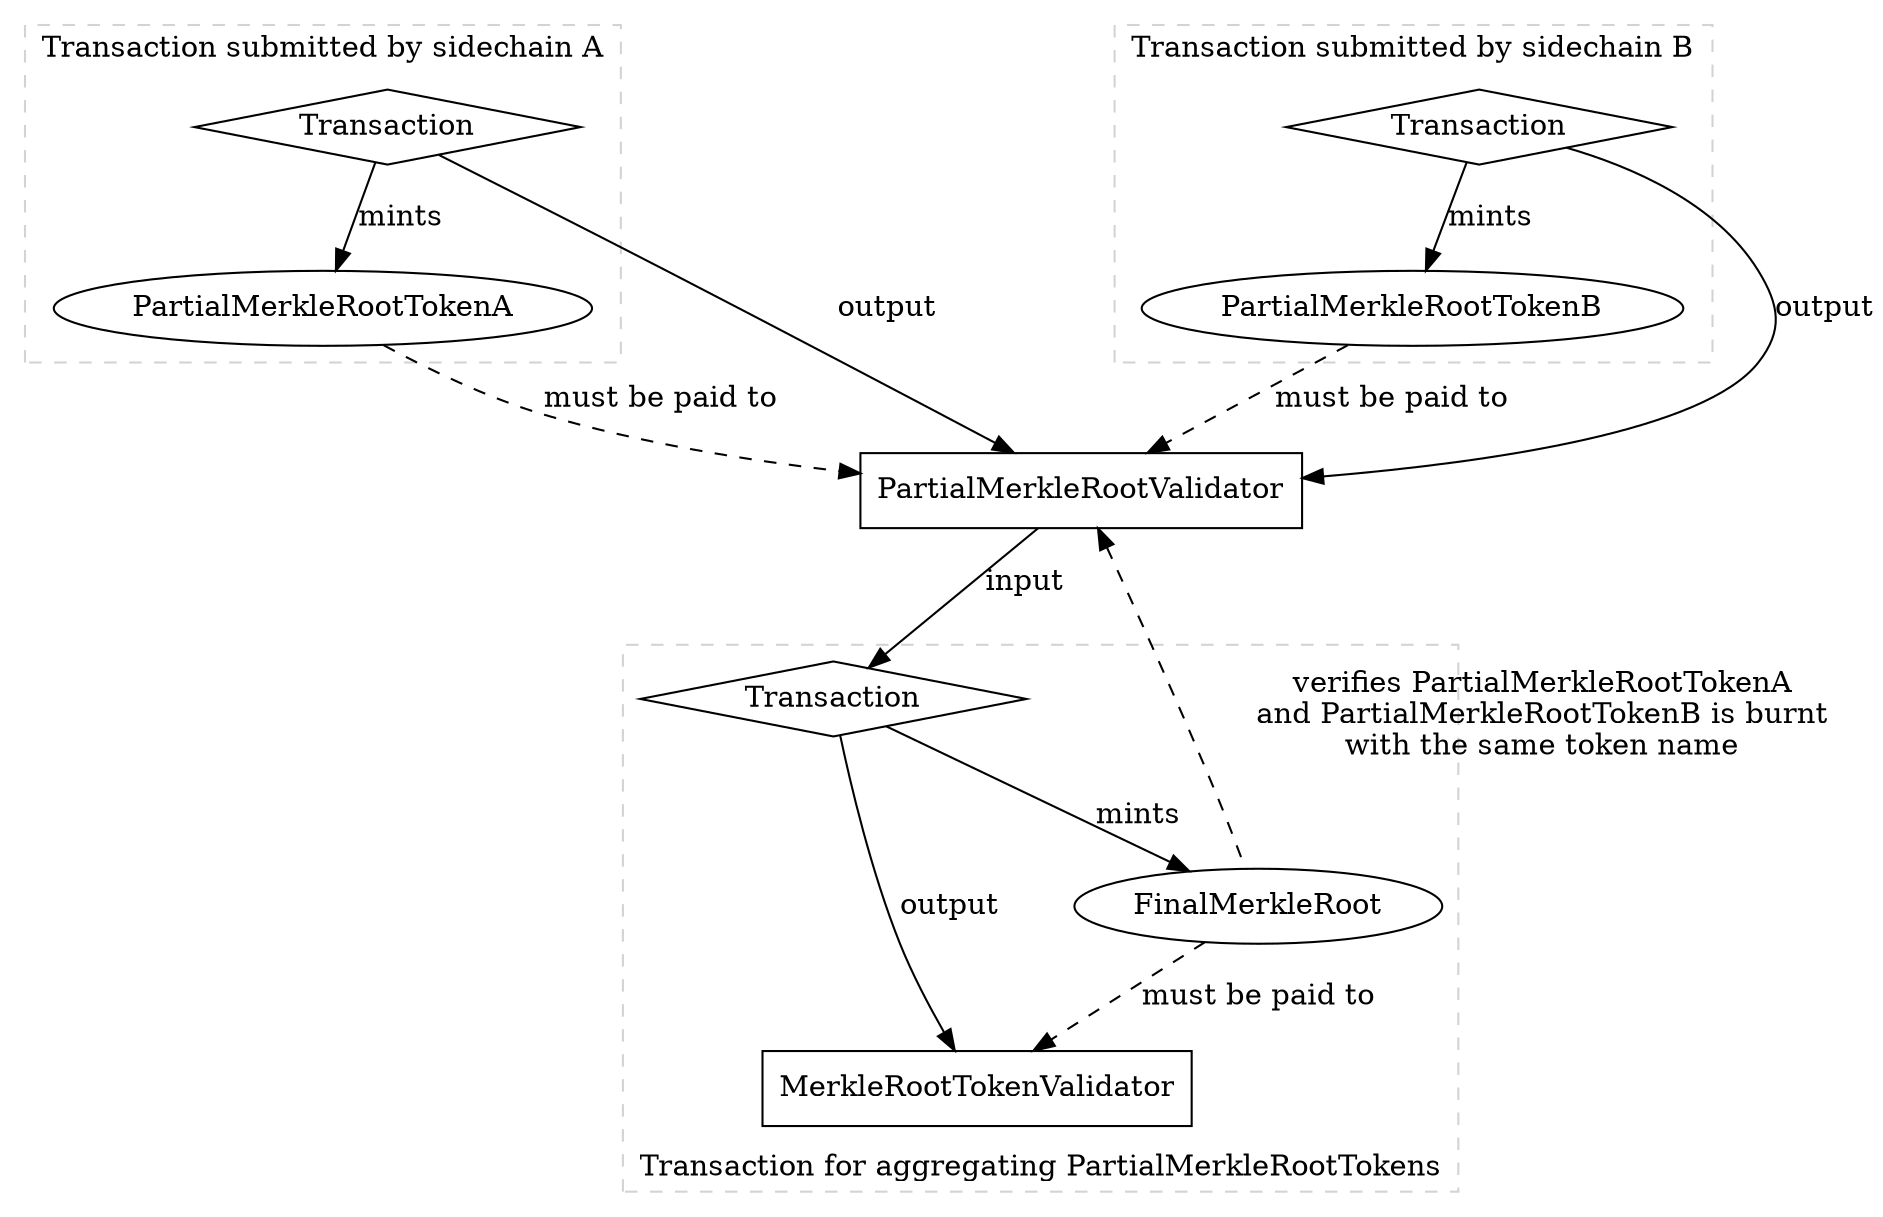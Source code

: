 strict digraph {
  node [shape=record]
  graph [nodesep="1", ranksep="0.5"];

  subgraph cluster_TxA {
    style=dashed;
    color=lightgrey;
    label="Transaction submitted by sidechain A";

    TxA [ label = "Transaction", shape=diamond ];
    PartialMerkleRootTokenA [ shape=ellipse ];

    TxA -> PartialMerkleRootTokenA [ label = "mints"];
  }

  subgraph cluster_TxB {
    style=dashed;
    color=lightgrey;
    label="Transaction submitted by sidechain B";

    TxB [ label = "Transaction", shape=diamond ];
    PartialMerkleRootTokenB [ shape=ellipse ];

    TxB -> PartialMerkleRootTokenB [ label = "mints"];
  }

  PartialMerkleRootValidator;

  TxA -> PartialMerkleRootValidator [ label = "output" ];
  PartialMerkleRootTokenA -> PartialMerkleRootValidator [ label = "must be paid to", style=dashed];

  TxB -> PartialMerkleRootValidator [ label = "output" ];
  PartialMerkleRootTokenB -> PartialMerkleRootValidator [ label = "must be paid to", style=dashed];

  PartialMerkleRootValidator -> Tx [ label = "input" ];

  PartialMerkleRootValidator -> FinalMerkleRoot
    [ label="
      verifies PartialMerkleRootTokenA
      and PartialMerkleRootTokenB is burnt
      with the same token name"
    , style=dashed
    , dir=back
    ]

  subgraph cluster_Tx {
    style=dashed;
    color=lightgrey;
    label= "Transaction for aggregating PartialMerkleRootTokens"
    labelloc =b;

    Tx;
    FinalMerkleRoot [ shape=ellipse ];
    MerkleRootTokenValidator;

    Tx [ label= "Transaction", shape=diamond ];
    Tx -> FinalMerkleRoot [ label = "mints"]
    Tx -> MerkleRootTokenValidator [ label = "output"]
    FinalMerkleRoot -> MerkleRootTokenValidator [ label = "must be paid to", style=dashed];
  }

}
